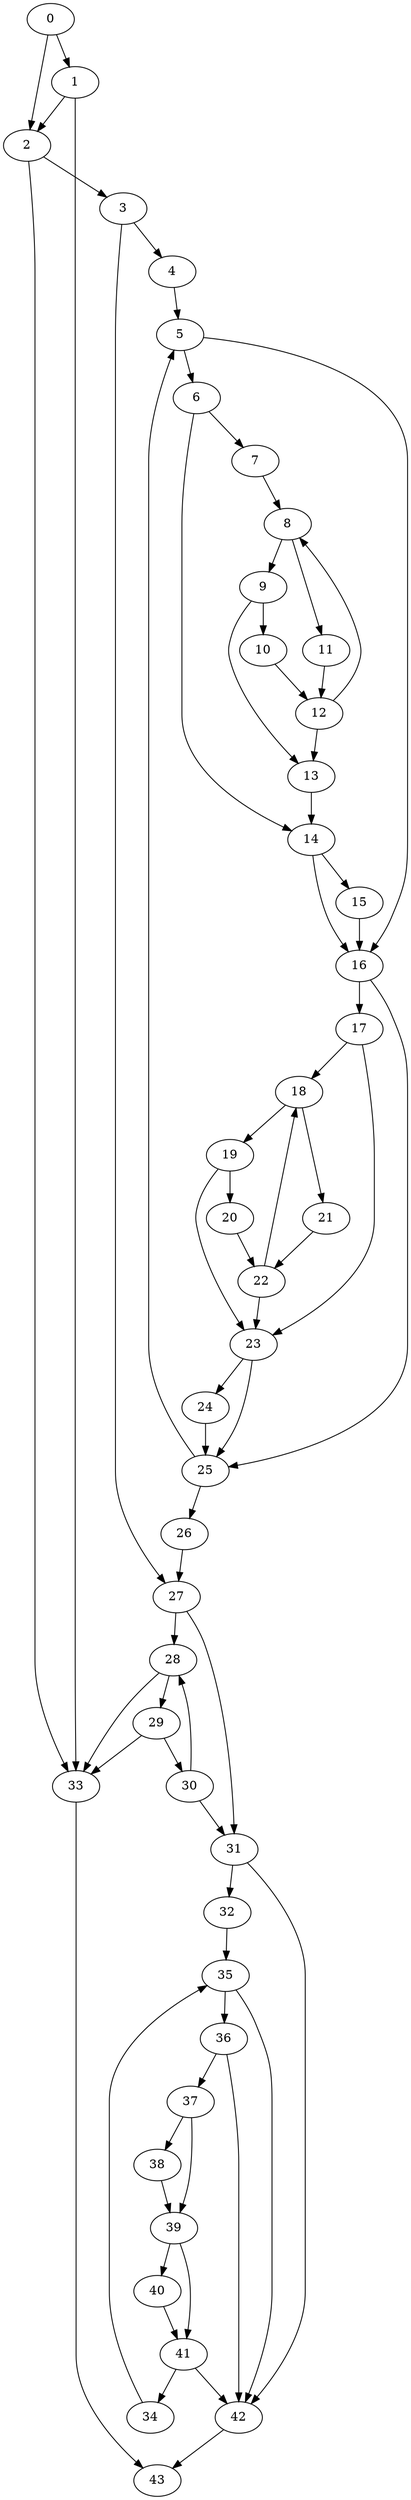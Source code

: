 digraph {
	0
	1
	2
	3
	4
	5
	6
	7
	8
	9
	10
	11
	12
	13
	14
	15
	16
	17
	18
	19
	20
	21
	22
	23
	24
	25
	26
	27
	28
	29
	30
	31
	32
	33
	34
	35
	36
	37
	38
	39
	40
	41
	42
	43
	14 -> 15
	25 -> 26
	28 -> 29
	39 -> 40
	39 -> 41
	40 -> 41
	5 -> 6
	6 -> 7
	31 -> 32
	37 -> 38
	37 -> 39
	38 -> 39
	33 -> 43
	42 -> 43
	4 -> 5
	25 -> 5
	9 -> 13
	12 -> 13
	19 -> 20
	17 -> 23
	19 -> 23
	22 -> 23
	2 -> 33
	28 -> 33
	29 -> 33
	1 -> 33
	41 -> 34
	0 -> 2
	1 -> 2
	2 -> 3
	18 -> 19
	27 -> 31
	30 -> 31
	32 -> 35
	34 -> 35
	7 -> 8
	12 -> 8
	8 -> 11
	10 -> 12
	11 -> 12
	18 -> 21
	8 -> 9
	5 -> 16
	14 -> 16
	15 -> 16
	20 -> 22
	21 -> 22
	3 -> 27
	26 -> 27
	3 -> 4
	16 -> 25
	23 -> 25
	24 -> 25
	35 -> 36
	31 -> 42
	35 -> 42
	36 -> 42
	41 -> 42
	27 -> 28
	30 -> 28
	29 -> 30
	0 -> 1
	9 -> 10
	6 -> 14
	13 -> 14
	16 -> 17
	22 -> 18
	17 -> 18
	23 -> 24
	36 -> 37
}
